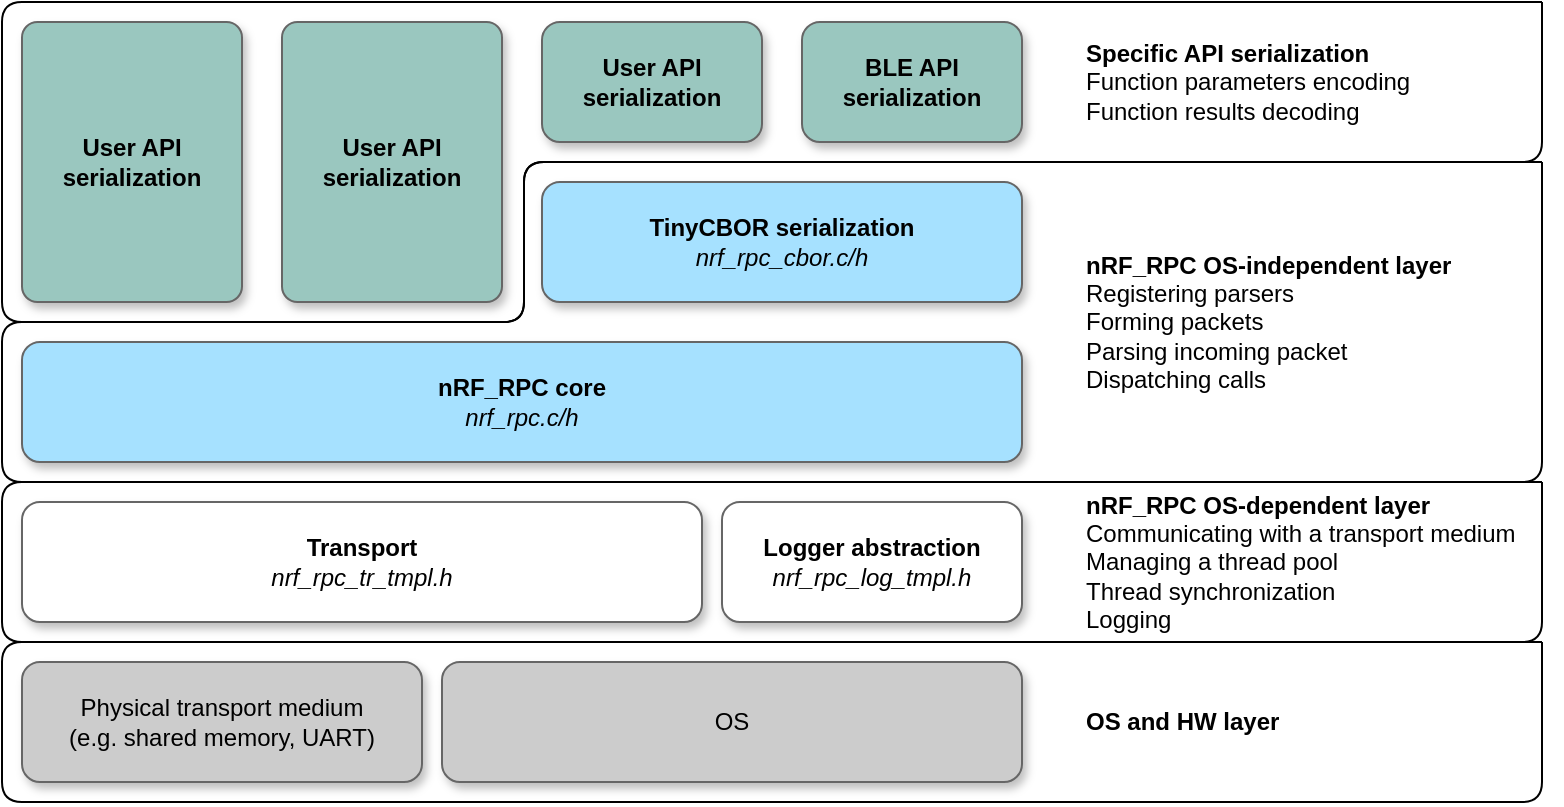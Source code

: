 <mxfile version="13.1.2" type="github">
  <diagram id="NBGwnGHwEVBGiKM5YV63" name="Page-1">
    <mxGraphModel dx="1422" dy="844" grid="1" gridSize="10" guides="1" tooltips="1" connect="1" arrows="1" fold="1" page="1" pageScale="1" pageWidth="827" pageHeight="1169" math="0" shadow="0">
      <root>
        <mxCell id="0" />
        <mxCell id="1" parent="0" />
        <mxCell id="zE_9-KKI3P1g9O8DVMl6-16" value="&lt;b&gt;Transport&lt;/b&gt;&lt;br&gt;&lt;i&gt;nrf_rpc_tr_tmpl.h&lt;/i&gt;" style="rounded=1;whiteSpace=wrap;html=1;shadow=1;strokeColor=#666666;" vertex="1" parent="1">
          <mxGeometry x="39" y="280" width="340" height="60" as="geometry" />
        </mxCell>
        <mxCell id="zE_9-KKI3P1g9O8DVMl6-17" value="Physical transport medium&lt;br&gt;(e.g. shared memory, UART)" style="rounded=1;whiteSpace=wrap;html=1;fillColor=#CCCCCC;shadow=1;strokeColor=#666666;" vertex="1" parent="1">
          <mxGeometry x="39" y="360" width="200" height="60" as="geometry" />
        </mxCell>
        <mxCell id="zE_9-KKI3P1g9O8DVMl6-18" value="&lt;b&gt;nRF_RPC core&lt;/b&gt;&lt;br&gt;&lt;i&gt;nrf_rpc.c/h&lt;/i&gt;" style="rounded=1;whiteSpace=wrap;html=1;verticalAlign=middle;fillColor=#A6E1FF;shadow=1;strokeColor=#666666;" vertex="1" parent="1">
          <mxGeometry x="39" y="200" width="500" height="60" as="geometry" />
        </mxCell>
        <mxCell id="zE_9-KKI3P1g9O8DVMl6-19" value="&lt;b&gt;Logger abstraction&lt;/b&gt;&lt;br&gt;&lt;i&gt;nrf_rpc_log_tmpl.h&lt;/i&gt;" style="rounded=1;whiteSpace=wrap;html=1;verticalAlign=middle;shadow=1;strokeColor=#666666;" vertex="1" parent="1">
          <mxGeometry x="389" y="280" width="150" height="60" as="geometry" />
        </mxCell>
        <mxCell id="zE_9-KKI3P1g9O8DVMl6-20" value="OS" style="rounded=1;whiteSpace=wrap;html=1;fillColor=#CCCCCC;shadow=1;strokeColor=#666666;" vertex="1" parent="1">
          <mxGeometry x="249" y="360" width="290" height="60" as="geometry" />
        </mxCell>
        <mxCell id="zE_9-KKI3P1g9O8DVMl6-21" value="&lt;b&gt;TinyCBOR serialization&lt;/b&gt;&lt;br&gt;&lt;i&gt;nrf_rpc_cbor.c/h&lt;/i&gt;" style="rounded=1;whiteSpace=wrap;html=1;verticalAlign=middle;fillColor=#A6E1FF;shadow=1;strokeColor=#666666;" vertex="1" parent="1">
          <mxGeometry x="299" y="120" width="240" height="60" as="geometry" />
        </mxCell>
        <mxCell id="zE_9-KKI3P1g9O8DVMl6-23" value="&lt;b&gt;User API&lt;br&gt;serialization&lt;br&gt;&lt;/b&gt;" style="rounded=1;whiteSpace=wrap;html=1;verticalAlign=middle;fillColor=#9AC7BF;shadow=1;strokeColor=#666666;" vertex="1" parent="1">
          <mxGeometry x="299" y="40" width="110" height="60" as="geometry" />
        </mxCell>
        <mxCell id="zE_9-KKI3P1g9O8DVMl6-24" value="&lt;b&gt;BLE API serialization&lt;/b&gt;" style="rounded=1;whiteSpace=wrap;html=1;verticalAlign=middle;fillColor=#9AC7BF;shadow=1;strokeColor=#666666;" vertex="1" parent="1">
          <mxGeometry x="429" y="40" width="110" height="60" as="geometry" />
        </mxCell>
        <mxCell id="zE_9-KKI3P1g9O8DVMl6-27" value="&lt;b&gt;User API&lt;br&gt;serialization&lt;br&gt;&lt;/b&gt;" style="rounded=1;whiteSpace=wrap;html=1;verticalAlign=middle;fillColor=#9AC7BF;shadow=1;strokeColor=#666666;arcSize=7;" vertex="1" parent="1">
          <mxGeometry x="169" y="40" width="110" height="140" as="geometry" />
        </mxCell>
        <mxCell id="zE_9-KKI3P1g9O8DVMl6-28" value="&lt;b&gt;User API&lt;br&gt;serialization&lt;br&gt;&lt;/b&gt;" style="rounded=1;whiteSpace=wrap;html=1;verticalAlign=middle;fillColor=#9AC7BF;shadow=1;strokeColor=#666666;arcSize=7;" vertex="1" parent="1">
          <mxGeometry x="39" y="40" width="110" height="140" as="geometry" />
        </mxCell>
        <mxCell id="zE_9-KKI3P1g9O8DVMl6-29" value="" style="endArrow=none;html=1;" edge="1" parent="1">
          <mxGeometry width="50" height="50" relative="1" as="geometry">
            <mxPoint x="799" y="350" as="sourcePoint" />
            <mxPoint x="799" y="350" as="targetPoint" />
            <Array as="points">
              <mxPoint x="799" y="430" />
              <mxPoint x="29" y="430" />
              <mxPoint x="29" y="350" />
            </Array>
          </mxGeometry>
        </mxCell>
        <mxCell id="zE_9-KKI3P1g9O8DVMl6-30" value="" style="endArrow=none;html=1;" edge="1" parent="1">
          <mxGeometry width="50" height="50" relative="1" as="geometry">
            <mxPoint x="799" y="270" as="sourcePoint" />
            <mxPoint x="799" y="270" as="targetPoint" />
            <Array as="points">
              <mxPoint x="799" y="350" />
              <mxPoint x="29" y="350" />
              <mxPoint x="29" y="270" />
            </Array>
          </mxGeometry>
        </mxCell>
        <mxCell id="zE_9-KKI3P1g9O8DVMl6-31" value="" style="endArrow=none;html=1;" edge="1" parent="1">
          <mxGeometry width="50" height="50" relative="1" as="geometry">
            <mxPoint x="799" y="110" as="sourcePoint" />
            <mxPoint x="799" y="110" as="targetPoint" />
            <Array as="points">
              <mxPoint x="799" y="270" />
              <mxPoint x="29" y="270" />
              <mxPoint x="29" y="190" />
              <mxPoint x="290" y="190" />
              <mxPoint x="290" y="110" />
            </Array>
          </mxGeometry>
        </mxCell>
        <mxCell id="zE_9-KKI3P1g9O8DVMl6-32" value="" style="endArrow=none;html=1;" edge="1" parent="1">
          <mxGeometry width="50" height="50" relative="1" as="geometry">
            <mxPoint x="799" y="30" as="sourcePoint" />
            <mxPoint x="799" y="30" as="targetPoint" />
            <Array as="points">
              <mxPoint x="799" y="110" />
              <mxPoint x="290" y="110" />
              <mxPoint x="290" y="190" />
              <mxPoint x="29" y="190" />
              <mxPoint x="29" y="30" />
            </Array>
          </mxGeometry>
        </mxCell>
        <mxCell id="zE_9-KKI3P1g9O8DVMl6-33" value="&lt;b&gt;OS and HW layer&lt;br&gt;&lt;/b&gt;" style="text;html=1;strokeColor=none;fillColor=none;align=left;verticalAlign=middle;whiteSpace=wrap;rounded=0;shadow=0;glass=0;comic=0;" vertex="1" parent="1">
          <mxGeometry x="569" y="360" width="200" height="60" as="geometry" />
        </mxCell>
        <mxCell id="zE_9-KKI3P1g9O8DVMl6-34" value="&lt;b&gt;nRF_RPC&amp;nbsp;OS-dependent layer&lt;/b&gt;&lt;br&gt;Communicating with a transport medium&lt;br&gt;Managing a thread pool&lt;br&gt;Thread synchronization&lt;br&gt;Logging" style="text;html=1;strokeColor=none;fillColor=none;align=left;verticalAlign=middle;whiteSpace=wrap;rounded=0;shadow=0;glass=0;comic=0;spacing=2;" vertex="1" parent="1">
          <mxGeometry x="569" y="270" width="240" height="80" as="geometry" />
        </mxCell>
        <mxCell id="zE_9-KKI3P1g9O8DVMl6-35" value="&lt;b&gt;nRF_RPC OS-independent layer&lt;/b&gt;&lt;br&gt;Registering parsers&lt;br&gt;Forming packets&lt;br&gt;Parsing incoming packet&lt;br&gt;Dispatching calls" style="text;html=1;strokeColor=none;fillColor=none;align=left;verticalAlign=middle;whiteSpace=wrap;rounded=0;shadow=0;glass=0;comic=0;" vertex="1" parent="1">
          <mxGeometry x="569" y="120" width="200" height="140" as="geometry" />
        </mxCell>
        <mxCell id="zE_9-KKI3P1g9O8DVMl6-36" value="&lt;b&gt;Specific API serialization&lt;/b&gt;&lt;br&gt;Function parameters encoding&lt;br&gt;Function results decoding" style="text;html=1;strokeColor=none;fillColor=none;align=left;verticalAlign=middle;whiteSpace=wrap;rounded=0;shadow=0;glass=0;comic=0;" vertex="1" parent="1">
          <mxGeometry x="569" y="40" width="200" height="60" as="geometry" />
        </mxCell>
      </root>
    </mxGraphModel>
  </diagram>
</mxfile>
